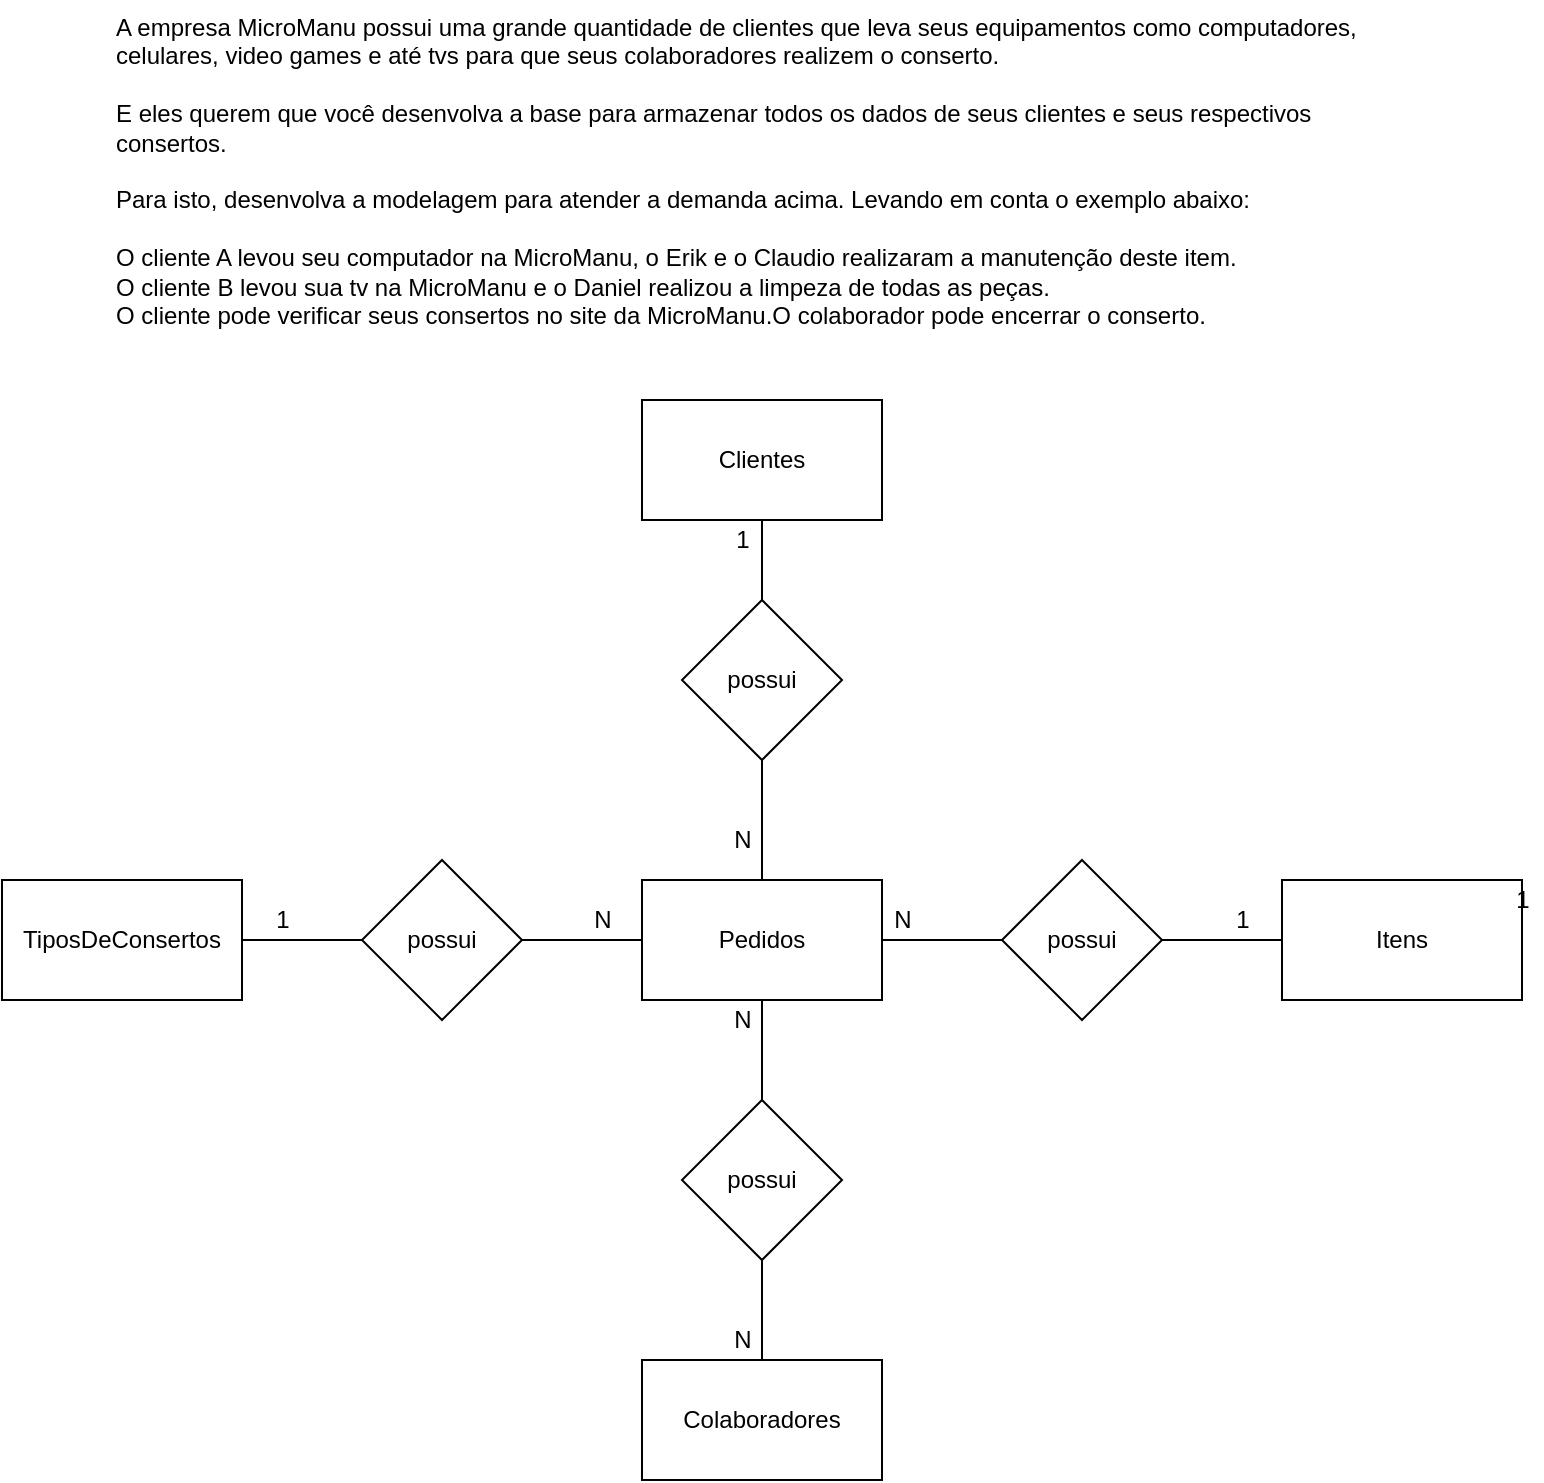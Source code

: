 <mxfile version="14.4.3" type="device" pages="2"><diagram id="vbW2kz6mHEWQTztBXk3I" name="Conceitual"><mxGraphModel dx="1664" dy="1039" grid="1" gridSize="10" guides="1" tooltips="1" connect="1" arrows="1" fold="1" page="1" pageScale="1" pageWidth="827" pageHeight="1169" math="0" shadow="0"><root><mxCell id="0"/><mxCell id="1" parent="0"/><mxCell id="wHnWtl2BybHQ2ssoZZnG-1" value="A empresa MicroManu possui uma grande quantidade de clientes que leva seus equipamentos como computadores, celulares, video games e até tvs para que seus colaboradores realizem o conserto.&lt;br&gt;&lt;br&gt;E eles querem que você desenvolva a base para armazenar todos os dados de seus clientes e seus respectivos consertos.&lt;br&gt;&lt;br&gt;Para isto, desenvolva a modelagem para atender a demanda acima. Levando em conta o exemplo abaixo:&lt;br&gt;&lt;br&gt;O cliente A levou seu computador na MicroManu, o Erik e o Claudio realizaram a manutenção deste item.&lt;br&gt;O cliente B levou sua tv na MicroManu e o Daniel realizou a limpeza de todas as peças.&lt;br&gt;O cliente pode verificar seus consertos no site da MicroManu.O colaborador pode encerrar o conserto." style="text;whiteSpace=wrap;html=1;" parent="1" vertex="1"><mxGeometry x="-185" y="50" width="630" height="180" as="geometry"/></mxCell><mxCell id="wHnWtl2BybHQ2ssoZZnG-10" value="" style="edgeStyle=orthogonalEdgeStyle;rounded=0;orthogonalLoop=1;jettySize=auto;html=1;endArrow=none;endFill=0;" parent="1" source="wHnWtl2BybHQ2ssoZZnG-2" target="wHnWtl2BybHQ2ssoZZnG-8" edge="1"><mxGeometry relative="1" as="geometry"/></mxCell><mxCell id="wHnWtl2BybHQ2ssoZZnG-2" value="Clientes" style="rounded=0;whiteSpace=wrap;html=1;" parent="1" vertex="1"><mxGeometry x="80" y="250" width="120" height="60" as="geometry"/></mxCell><mxCell id="wHnWtl2BybHQ2ssoZZnG-14" value="" style="edgeStyle=orthogonalEdgeStyle;rounded=0;orthogonalLoop=1;jettySize=auto;html=1;endArrow=none;endFill=0;" parent="1" source="wHnWtl2BybHQ2ssoZZnG-3" target="wHnWtl2BybHQ2ssoZZnG-13" edge="1"><mxGeometry relative="1" as="geometry"/></mxCell><mxCell id="QPjcAlbTs8QMC-qy6AoE-4" value="" style="edgeStyle=orthogonalEdgeStyle;rounded=0;orthogonalLoop=1;jettySize=auto;html=1;endArrow=none;endFill=0;" edge="1" parent="1" source="wHnWtl2BybHQ2ssoZZnG-3" target="wHnWtl2BybHQ2ssoZZnG-9"><mxGeometry relative="1" as="geometry"/></mxCell><mxCell id="QPjcAlbTs8QMC-qy6AoE-5" value="" style="edgeStyle=orthogonalEdgeStyle;rounded=0;orthogonalLoop=1;jettySize=auto;html=1;endArrow=none;endFill=0;" edge="1" parent="1" source="wHnWtl2BybHQ2ssoZZnG-3" target="wHnWtl2BybHQ2ssoZZnG-17"><mxGeometry relative="1" as="geometry"/></mxCell><mxCell id="wHnWtl2BybHQ2ssoZZnG-3" value="Pedidos" style="rounded=0;whiteSpace=wrap;html=1;" parent="1" vertex="1"><mxGeometry x="80" y="490" width="120" height="60" as="geometry"/></mxCell><mxCell id="wHnWtl2BybHQ2ssoZZnG-4" value="Itens" style="rounded=0;whiteSpace=wrap;html=1;" parent="1" vertex="1"><mxGeometry x="400" y="490" width="120" height="60" as="geometry"/></mxCell><mxCell id="wHnWtl2BybHQ2ssoZZnG-5" value="TiposDeConsertos" style="rounded=0;whiteSpace=wrap;html=1;" parent="1" vertex="1"><mxGeometry x="-240" y="490" width="120" height="60" as="geometry"/></mxCell><mxCell id="wHnWtl2BybHQ2ssoZZnG-7" value="Colaboradores" style="rounded=0;whiteSpace=wrap;html=1;" parent="1" vertex="1"><mxGeometry x="80" y="730" width="120" height="60" as="geometry"/></mxCell><mxCell id="wHnWtl2BybHQ2ssoZZnG-11" value="" style="edgeStyle=orthogonalEdgeStyle;rounded=0;orthogonalLoop=1;jettySize=auto;html=1;endArrow=none;endFill=0;" parent="1" source="wHnWtl2BybHQ2ssoZZnG-8" target="wHnWtl2BybHQ2ssoZZnG-3" edge="1"><mxGeometry relative="1" as="geometry"/></mxCell><mxCell id="wHnWtl2BybHQ2ssoZZnG-8" value="possui" style="rhombus;whiteSpace=wrap;html=1;" parent="1" vertex="1"><mxGeometry x="100" y="350" width="80" height="80" as="geometry"/></mxCell><mxCell id="wHnWtl2BybHQ2ssoZZnG-21" value="" style="edgeStyle=orthogonalEdgeStyle;rounded=0;orthogonalLoop=1;jettySize=auto;html=1;endArrow=none;endFill=0;" parent="1" source="wHnWtl2BybHQ2ssoZZnG-9" target="wHnWtl2BybHQ2ssoZZnG-7" edge="1"><mxGeometry relative="1" as="geometry"/></mxCell><mxCell id="wHnWtl2BybHQ2ssoZZnG-9" value="possui" style="rhombus;whiteSpace=wrap;html=1;" parent="1" vertex="1"><mxGeometry x="100" y="600" width="80" height="80" as="geometry"/></mxCell><mxCell id="wHnWtl2BybHQ2ssoZZnG-15" value="" style="edgeStyle=orthogonalEdgeStyle;rounded=0;orthogonalLoop=1;jettySize=auto;html=1;endArrow=none;endFill=0;" parent="1" source="wHnWtl2BybHQ2ssoZZnG-13" target="wHnWtl2BybHQ2ssoZZnG-4" edge="1"><mxGeometry relative="1" as="geometry"/></mxCell><mxCell id="wHnWtl2BybHQ2ssoZZnG-13" value="possui" style="rhombus;whiteSpace=wrap;html=1;" parent="1" vertex="1"><mxGeometry x="260" y="480" width="80" height="80" as="geometry"/></mxCell><mxCell id="wHnWtl2BybHQ2ssoZZnG-22" value="N" style="text;html=1;align=center;verticalAlign=middle;resizable=0;points=[];autosize=1;" parent="1" vertex="1"><mxGeometry x="120" y="460" width="20" height="20" as="geometry"/></mxCell><mxCell id="wHnWtl2BybHQ2ssoZZnG-24" value="N" style="text;html=1;align=center;verticalAlign=middle;resizable=0;points=[];autosize=1;" parent="1" vertex="1"><mxGeometry x="200" y="500" width="20" height="20" as="geometry"/></mxCell><mxCell id="wHnWtl2BybHQ2ssoZZnG-25" value="1" style="text;html=1;align=center;verticalAlign=middle;resizable=0;points=[];autosize=1;" parent="1" vertex="1"><mxGeometry x="370" y="500" width="20" height="20" as="geometry"/></mxCell><mxCell id="wHnWtl2BybHQ2ssoZZnG-26" value="1" style="text;html=1;align=center;verticalAlign=middle;resizable=0;points=[];autosize=1;" parent="1" vertex="1"><mxGeometry x="510" y="490" width="20" height="20" as="geometry"/></mxCell><mxCell id="QPjcAlbTs8QMC-qy6AoE-6" value="" style="edgeStyle=orthogonalEdgeStyle;rounded=0;orthogonalLoop=1;jettySize=auto;html=1;endArrow=none;endFill=0;" edge="1" parent="1" source="wHnWtl2BybHQ2ssoZZnG-17" target="wHnWtl2BybHQ2ssoZZnG-5"><mxGeometry relative="1" as="geometry"/></mxCell><mxCell id="wHnWtl2BybHQ2ssoZZnG-17" value="possui" style="rhombus;whiteSpace=wrap;html=1;" parent="1" vertex="1"><mxGeometry x="-60" y="480" width="80" height="80" as="geometry"/></mxCell><mxCell id="QPjcAlbTs8QMC-qy6AoE-7" value="1" style="text;html=1;align=center;verticalAlign=middle;resizable=0;points=[];autosize=1;" vertex="1" parent="1"><mxGeometry x="120" y="310" width="20" height="20" as="geometry"/></mxCell><mxCell id="QPjcAlbTs8QMC-qy6AoE-8" value="1" style="text;html=1;align=center;verticalAlign=middle;resizable=0;points=[];autosize=1;" vertex="1" parent="1"><mxGeometry x="-110" y="500" width="20" height="20" as="geometry"/></mxCell><mxCell id="QPjcAlbTs8QMC-qy6AoE-9" value="N" style="text;html=1;align=center;verticalAlign=middle;resizable=0;points=[];autosize=1;" vertex="1" parent="1"><mxGeometry x="50" y="500" width="20" height="20" as="geometry"/></mxCell><mxCell id="QPjcAlbTs8QMC-qy6AoE-10" value="N" style="text;html=1;align=center;verticalAlign=middle;resizable=0;points=[];autosize=1;" vertex="1" parent="1"><mxGeometry x="120" y="550" width="20" height="20" as="geometry"/></mxCell><mxCell id="QPjcAlbTs8QMC-qy6AoE-11" value="N" style="text;html=1;align=center;verticalAlign=middle;resizable=0;points=[];autosize=1;" vertex="1" parent="1"><mxGeometry x="120" y="710" width="20" height="20" as="geometry"/></mxCell></root></mxGraphModel></diagram><diagram id="UwZZSY1PcDK24SPJZLpr" name="Logico"><mxGraphModel dx="837" dy="1039" grid="1" gridSize="10" guides="1" tooltips="1" connect="1" arrows="1" fold="1" page="1" pageScale="1" pageWidth="827" pageHeight="1169" math="0" shadow="0"><root><mxCell id="n16Zu1-W5salHjT6gYrV-0"/><mxCell id="n16Zu1-W5salHjT6gYrV-1" parent="n16Zu1-W5salHjT6gYrV-0"/><mxCell id="n16Zu1-W5salHjT6gYrV-2" value="Colaboradores" style="shape=table;startSize=30;container=1;collapsible=1;childLayout=tableLayout;fixedRows=1;rowLines=0;fontStyle=1;align=center;resizeLast=1;" vertex="1" parent="n16Zu1-W5salHjT6gYrV-1"><mxGeometry x="20" y="190" width="180" height="130" as="geometry"/></mxCell><mxCell id="n16Zu1-W5salHjT6gYrV-3" value="" style="shape=partialRectangle;collapsible=0;dropTarget=0;pointerEvents=0;fillColor=none;top=0;left=0;bottom=1;right=0;points=[[0,0.5],[1,0.5]];portConstraint=eastwest;" vertex="1" parent="n16Zu1-W5salHjT6gYrV-2"><mxGeometry y="30" width="180" height="30" as="geometry"/></mxCell><mxCell id="n16Zu1-W5salHjT6gYrV-4" value="PK" style="shape=partialRectangle;connectable=0;fillColor=none;top=0;left=0;bottom=0;right=0;fontStyle=1;overflow=hidden;" vertex="1" parent="n16Zu1-W5salHjT6gYrV-3"><mxGeometry width="30" height="30" as="geometry"/></mxCell><mxCell id="n16Zu1-W5salHjT6gYrV-5" value="IdColaborador" style="shape=partialRectangle;connectable=0;fillColor=none;top=0;left=0;bottom=0;right=0;align=left;spacingLeft=6;fontStyle=5;overflow=hidden;" vertex="1" parent="n16Zu1-W5salHjT6gYrV-3"><mxGeometry x="30" width="150" height="30" as="geometry"/></mxCell><mxCell id="n16Zu1-W5salHjT6gYrV-6" value="" style="shape=partialRectangle;collapsible=0;dropTarget=0;pointerEvents=0;fillColor=none;top=0;left=0;bottom=0;right=0;points=[[0,0.5],[1,0.5]];portConstraint=eastwest;" vertex="1" parent="n16Zu1-W5salHjT6gYrV-2"><mxGeometry y="60" width="180" height="30" as="geometry"/></mxCell><mxCell id="n16Zu1-W5salHjT6gYrV-7" value="" style="shape=partialRectangle;connectable=0;fillColor=none;top=0;left=0;bottom=0;right=0;editable=1;overflow=hidden;" vertex="1" parent="n16Zu1-W5salHjT6gYrV-6"><mxGeometry width="30" height="30" as="geometry"/></mxCell><mxCell id="n16Zu1-W5salHjT6gYrV-8" value="Nome " style="shape=partialRectangle;connectable=0;fillColor=none;top=0;left=0;bottom=0;right=0;align=left;spacingLeft=6;overflow=hidden;" vertex="1" parent="n16Zu1-W5salHjT6gYrV-6"><mxGeometry x="30" width="150" height="30" as="geometry"/></mxCell><mxCell id="n16Zu1-W5salHjT6gYrV-9" value="" style="shape=partialRectangle;collapsible=0;dropTarget=0;pointerEvents=0;fillColor=none;top=0;left=0;bottom=0;right=0;points=[[0,0.5],[1,0.5]];portConstraint=eastwest;" vertex="1" parent="n16Zu1-W5salHjT6gYrV-2"><mxGeometry y="90" width="180" height="30" as="geometry"/></mxCell><mxCell id="n16Zu1-W5salHjT6gYrV-10" value="" style="shape=partialRectangle;connectable=0;fillColor=none;top=0;left=0;bottom=0;right=0;editable=1;overflow=hidden;" vertex="1" parent="n16Zu1-W5salHjT6gYrV-9"><mxGeometry width="30" height="30" as="geometry"/></mxCell><mxCell id="n16Zu1-W5salHjT6gYrV-11" value="Salario" style="shape=partialRectangle;connectable=0;fillColor=none;top=0;left=0;bottom=0;right=0;align=left;spacingLeft=6;overflow=hidden;" vertex="1" parent="n16Zu1-W5salHjT6gYrV-9"><mxGeometry x="30" width="150" height="30" as="geometry"/></mxCell><mxCell id="3wPXfAyXrNeUm8jZ9zEB-0" value="Clientes" style="shape=table;startSize=30;container=1;collapsible=1;childLayout=tableLayout;fixedRows=1;rowLines=0;fontStyle=1;align=center;resizeLast=1;" vertex="1" parent="n16Zu1-W5salHjT6gYrV-1"><mxGeometry x="20" y="350" width="180" height="100" as="geometry"/></mxCell><mxCell id="3wPXfAyXrNeUm8jZ9zEB-1" value="" style="shape=partialRectangle;collapsible=0;dropTarget=0;pointerEvents=0;fillColor=none;top=0;left=0;bottom=1;right=0;points=[[0,0.5],[1,0.5]];portConstraint=eastwest;" vertex="1" parent="3wPXfAyXrNeUm8jZ9zEB-0"><mxGeometry y="30" width="180" height="30" as="geometry"/></mxCell><mxCell id="3wPXfAyXrNeUm8jZ9zEB-2" value="PK" style="shape=partialRectangle;connectable=0;fillColor=none;top=0;left=0;bottom=0;right=0;fontStyle=1;overflow=hidden;" vertex="1" parent="3wPXfAyXrNeUm8jZ9zEB-1"><mxGeometry width="30" height="30" as="geometry"/></mxCell><mxCell id="3wPXfAyXrNeUm8jZ9zEB-3" value="IdCliente" style="shape=partialRectangle;connectable=0;fillColor=none;top=0;left=0;bottom=0;right=0;align=left;spacingLeft=6;fontStyle=5;overflow=hidden;" vertex="1" parent="3wPXfAyXrNeUm8jZ9zEB-1"><mxGeometry x="30" width="150" height="30" as="geometry"/></mxCell><mxCell id="3wPXfAyXrNeUm8jZ9zEB-4" value="" style="shape=partialRectangle;collapsible=0;dropTarget=0;pointerEvents=0;fillColor=none;top=0;left=0;bottom=0;right=0;points=[[0,0.5],[1,0.5]];portConstraint=eastwest;" vertex="1" parent="3wPXfAyXrNeUm8jZ9zEB-0"><mxGeometry y="60" width="180" height="30" as="geometry"/></mxCell><mxCell id="3wPXfAyXrNeUm8jZ9zEB-5" value="" style="shape=partialRectangle;connectable=0;fillColor=none;top=0;left=0;bottom=0;right=0;editable=1;overflow=hidden;" vertex="1" parent="3wPXfAyXrNeUm8jZ9zEB-4"><mxGeometry width="30" height="30" as="geometry"/></mxCell><mxCell id="3wPXfAyXrNeUm8jZ9zEB-6" value="Nome " style="shape=partialRectangle;connectable=0;fillColor=none;top=0;left=0;bottom=0;right=0;align=left;spacingLeft=6;overflow=hidden;" vertex="1" parent="3wPXfAyXrNeUm8jZ9zEB-4"><mxGeometry x="30" width="150" height="30" as="geometry"/></mxCell><mxCell id="3wPXfAyXrNeUm8jZ9zEB-10" value="PedidosColaboradores" style="shape=table;startSize=30;container=1;collapsible=1;childLayout=tableLayout;fixedRows=1;rowLines=0;fontStyle=1;align=center;resizeLast=1;" vertex="1" parent="n16Zu1-W5salHjT6gYrV-1"><mxGeometry x="280" y="190" width="180" height="100" as="geometry"/></mxCell><mxCell id="3wPXfAyXrNeUm8jZ9zEB-11" value="" style="shape=partialRectangle;collapsible=0;dropTarget=0;pointerEvents=0;fillColor=none;top=0;left=0;bottom=0;right=0;points=[[0,0.5],[1,0.5]];portConstraint=eastwest;" vertex="1" parent="3wPXfAyXrNeUm8jZ9zEB-10"><mxGeometry y="30" width="180" height="30" as="geometry"/></mxCell><mxCell id="3wPXfAyXrNeUm8jZ9zEB-12" value="FK1" style="shape=partialRectangle;connectable=0;fillColor=none;top=0;left=0;bottom=0;right=0;fontStyle=1;overflow=hidden;" vertex="1" parent="3wPXfAyXrNeUm8jZ9zEB-11"><mxGeometry width="60" height="30" as="geometry"/></mxCell><mxCell id="3wPXfAyXrNeUm8jZ9zEB-13" value="IdPedido" style="shape=partialRectangle;connectable=0;fillColor=none;top=0;left=0;bottom=0;right=0;align=left;spacingLeft=6;fontStyle=5;overflow=hidden;" vertex="1" parent="3wPXfAyXrNeUm8jZ9zEB-11"><mxGeometry x="60" width="120" height="30" as="geometry"/></mxCell><mxCell id="3wPXfAyXrNeUm8jZ9zEB-23" style="shape=partialRectangle;collapsible=0;dropTarget=0;pointerEvents=0;fillColor=none;top=0;left=0;bottom=0;right=0;points=[[0,0.5],[1,0.5]];portConstraint=eastwest;" vertex="1" parent="3wPXfAyXrNeUm8jZ9zEB-10"><mxGeometry y="60" width="180" height="30" as="geometry"/></mxCell><mxCell id="3wPXfAyXrNeUm8jZ9zEB-24" value="FK2" style="shape=partialRectangle;connectable=0;fillColor=none;top=0;left=0;bottom=0;right=0;fontStyle=1;overflow=hidden;" vertex="1" parent="3wPXfAyXrNeUm8jZ9zEB-23"><mxGeometry width="60" height="30" as="geometry"/></mxCell><mxCell id="3wPXfAyXrNeUm8jZ9zEB-25" value="IdColaborador" style="shape=partialRectangle;connectable=0;fillColor=none;top=0;left=0;bottom=0;right=0;align=left;spacingLeft=6;fontStyle=5;overflow=hidden;" vertex="1" parent="3wPXfAyXrNeUm8jZ9zEB-23"><mxGeometry x="60" width="120" height="30" as="geometry"/></mxCell><mxCell id="3wPXfAyXrNeUm8jZ9zEB-26" value="Pedidos" style="shape=table;startSize=30;container=1;collapsible=1;childLayout=tableLayout;fixedRows=1;rowLines=0;fontStyle=1;align=center;resizeLast=1;" vertex="1" parent="n16Zu1-W5salHjT6gYrV-1"><mxGeometry x="280" y="350" width="180" height="160" as="geometry"/></mxCell><mxCell id="3wPXfAyXrNeUm8jZ9zEB-42" style="shape=partialRectangle;collapsible=0;dropTarget=0;pointerEvents=0;fillColor=none;top=0;left=0;bottom=0;right=0;points=[[0,0.5],[1,0.5]];portConstraint=eastwest;" vertex="1" parent="3wPXfAyXrNeUm8jZ9zEB-26"><mxGeometry y="30" width="180" height="30" as="geometry"/></mxCell><mxCell id="3wPXfAyXrNeUm8jZ9zEB-43" value="PK" style="shape=partialRectangle;connectable=0;fillColor=none;top=0;left=0;bottom=0;right=0;fontStyle=1;overflow=hidden;" vertex="1" parent="3wPXfAyXrNeUm8jZ9zEB-42"><mxGeometry width="60" height="30" as="geometry"/></mxCell><mxCell id="3wPXfAyXrNeUm8jZ9zEB-44" value="IdPedido" style="shape=partialRectangle;connectable=0;fillColor=none;top=0;left=0;bottom=0;right=0;align=left;spacingLeft=6;fontStyle=5;overflow=hidden;" vertex="1" parent="3wPXfAyXrNeUm8jZ9zEB-42"><mxGeometry x="60" width="120" height="30" as="geometry"/></mxCell><mxCell id="3wPXfAyXrNeUm8jZ9zEB-39" style="shape=partialRectangle;collapsible=0;dropTarget=0;pointerEvents=0;fillColor=none;top=0;left=0;bottom=0;right=0;points=[[0,0.5],[1,0.5]];portConstraint=eastwest;" vertex="1" parent="3wPXfAyXrNeUm8jZ9zEB-26"><mxGeometry y="60" width="180" height="30" as="geometry"/></mxCell><mxCell id="3wPXfAyXrNeUm8jZ9zEB-40" value="FK1" style="shape=partialRectangle;connectable=0;fillColor=none;top=0;left=0;bottom=0;right=0;fontStyle=1;overflow=hidden;" vertex="1" parent="3wPXfAyXrNeUm8jZ9zEB-39"><mxGeometry width="60" height="30" as="geometry"/></mxCell><mxCell id="3wPXfAyXrNeUm8jZ9zEB-41" value="IdCliente" style="shape=partialRectangle;connectable=0;fillColor=none;top=0;left=0;bottom=0;right=0;align=left;spacingLeft=6;fontStyle=5;overflow=hidden;" vertex="1" parent="3wPXfAyXrNeUm8jZ9zEB-39"><mxGeometry x="60" width="120" height="30" as="geometry"/></mxCell><mxCell id="3wPXfAyXrNeUm8jZ9zEB-27" value="" style="shape=partialRectangle;collapsible=0;dropTarget=0;pointerEvents=0;fillColor=none;top=0;left=0;bottom=0;right=0;points=[[0,0.5],[1,0.5]];portConstraint=eastwest;" vertex="1" parent="3wPXfAyXrNeUm8jZ9zEB-26"><mxGeometry y="90" width="180" height="30" as="geometry"/></mxCell><mxCell id="3wPXfAyXrNeUm8jZ9zEB-28" value="FK2" style="shape=partialRectangle;connectable=0;fillColor=none;top=0;left=0;bottom=0;right=0;fontStyle=1;overflow=hidden;" vertex="1" parent="3wPXfAyXrNeUm8jZ9zEB-27"><mxGeometry width="60" height="30" as="geometry"/></mxCell><mxCell id="3wPXfAyXrNeUm8jZ9zEB-29" value="IdTipoDeConserto" style="shape=partialRectangle;connectable=0;fillColor=none;top=0;left=0;bottom=0;right=0;align=left;spacingLeft=6;fontStyle=5;overflow=hidden;" vertex="1" parent="3wPXfAyXrNeUm8jZ9zEB-27"><mxGeometry x="60" width="120" height="30" as="geometry"/></mxCell><mxCell id="L1p_H7GW-JeCiQYG-gTr-0" style="shape=partialRectangle;collapsible=0;dropTarget=0;pointerEvents=0;fillColor=none;top=0;left=0;bottom=0;right=0;points=[[0,0.5],[1,0.5]];portConstraint=eastwest;" vertex="1" parent="3wPXfAyXrNeUm8jZ9zEB-26"><mxGeometry y="120" width="180" height="30" as="geometry"/></mxCell><mxCell id="L1p_H7GW-JeCiQYG-gTr-1" value="FK3" style="shape=partialRectangle;connectable=0;fillColor=none;top=0;left=0;bottom=0;right=0;fontStyle=1;overflow=hidden;" vertex="1" parent="L1p_H7GW-JeCiQYG-gTr-0"><mxGeometry width="60" height="30" as="geometry"/></mxCell><mxCell id="L1p_H7GW-JeCiQYG-gTr-2" value="IdItem" style="shape=partialRectangle;connectable=0;fillColor=none;top=0;left=0;bottom=0;right=0;align=left;spacingLeft=6;fontStyle=5;overflow=hidden;" vertex="1" parent="L1p_H7GW-JeCiQYG-gTr-0"><mxGeometry x="60" width="120" height="30" as="geometry"/></mxCell><mxCell id="L1p_H7GW-JeCiQYG-gTr-3" value="Itens" style="shape=table;startSize=30;container=1;collapsible=1;childLayout=tableLayout;fixedRows=1;rowLines=0;fontStyle=1;align=center;resizeLast=1;" vertex="1" parent="n16Zu1-W5salHjT6gYrV-1"><mxGeometry x="280" y="570" width="180" height="100" as="geometry"/></mxCell><mxCell id="L1p_H7GW-JeCiQYG-gTr-4" value="" style="shape=partialRectangle;collapsible=0;dropTarget=0;pointerEvents=0;fillColor=none;top=0;left=0;bottom=1;right=0;points=[[0,0.5],[1,0.5]];portConstraint=eastwest;" vertex="1" parent="L1p_H7GW-JeCiQYG-gTr-3"><mxGeometry y="30" width="180" height="30" as="geometry"/></mxCell><mxCell id="L1p_H7GW-JeCiQYG-gTr-5" value="PK" style="shape=partialRectangle;connectable=0;fillColor=none;top=0;left=0;bottom=0;right=0;fontStyle=1;overflow=hidden;" vertex="1" parent="L1p_H7GW-JeCiQYG-gTr-4"><mxGeometry width="30" height="30" as="geometry"/></mxCell><mxCell id="L1p_H7GW-JeCiQYG-gTr-6" value="IdItens" style="shape=partialRectangle;connectable=0;fillColor=none;top=0;left=0;bottom=0;right=0;align=left;spacingLeft=6;fontStyle=5;overflow=hidden;" vertex="1" parent="L1p_H7GW-JeCiQYG-gTr-4"><mxGeometry x="30" width="150" height="30" as="geometry"/></mxCell><mxCell id="L1p_H7GW-JeCiQYG-gTr-7" value="" style="shape=partialRectangle;collapsible=0;dropTarget=0;pointerEvents=0;fillColor=none;top=0;left=0;bottom=0;right=0;points=[[0,0.5],[1,0.5]];portConstraint=eastwest;" vertex="1" parent="L1p_H7GW-JeCiQYG-gTr-3"><mxGeometry y="60" width="180" height="30" as="geometry"/></mxCell><mxCell id="L1p_H7GW-JeCiQYG-gTr-8" value="" style="shape=partialRectangle;connectable=0;fillColor=none;top=0;left=0;bottom=0;right=0;editable=1;overflow=hidden;" vertex="1" parent="L1p_H7GW-JeCiQYG-gTr-7"><mxGeometry width="30" height="30" as="geometry"/></mxCell><mxCell id="L1p_H7GW-JeCiQYG-gTr-9" value="Descricao" style="shape=partialRectangle;connectable=0;fillColor=none;top=0;left=0;bottom=0;right=0;align=left;spacingLeft=6;overflow=hidden;" vertex="1" parent="L1p_H7GW-JeCiQYG-gTr-7"><mxGeometry x="30" width="150" height="30" as="geometry"/></mxCell><mxCell id="L1p_H7GW-JeCiQYG-gTr-10" value="TiposDeConsertos" style="shape=table;startSize=30;container=1;collapsible=1;childLayout=tableLayout;fixedRows=1;rowLines=0;fontStyle=1;align=center;resizeLast=1;" vertex="1" parent="n16Zu1-W5salHjT6gYrV-1"><mxGeometry x="580" y="350" width="180" height="100" as="geometry"/></mxCell><mxCell id="L1p_H7GW-JeCiQYG-gTr-11" value="" style="shape=partialRectangle;collapsible=0;dropTarget=0;pointerEvents=0;fillColor=none;top=0;left=0;bottom=1;right=0;points=[[0,0.5],[1,0.5]];portConstraint=eastwest;" vertex="1" parent="L1p_H7GW-JeCiQYG-gTr-10"><mxGeometry y="30" width="180" height="30" as="geometry"/></mxCell><mxCell id="L1p_H7GW-JeCiQYG-gTr-12" value="PK" style="shape=partialRectangle;connectable=0;fillColor=none;top=0;left=0;bottom=0;right=0;fontStyle=1;overflow=hidden;" vertex="1" parent="L1p_H7GW-JeCiQYG-gTr-11"><mxGeometry width="30" height="30" as="geometry"/></mxCell><mxCell id="L1p_H7GW-JeCiQYG-gTr-13" value="IdTiposDeConserto" style="shape=partialRectangle;connectable=0;fillColor=none;top=0;left=0;bottom=0;right=0;align=left;spacingLeft=6;fontStyle=5;overflow=hidden;" vertex="1" parent="L1p_H7GW-JeCiQYG-gTr-11"><mxGeometry x="30" width="150" height="30" as="geometry"/></mxCell><mxCell id="L1p_H7GW-JeCiQYG-gTr-14" value="" style="shape=partialRectangle;collapsible=0;dropTarget=0;pointerEvents=0;fillColor=none;top=0;left=0;bottom=0;right=0;points=[[0,0.5],[1,0.5]];portConstraint=eastwest;" vertex="1" parent="L1p_H7GW-JeCiQYG-gTr-10"><mxGeometry y="60" width="180" height="30" as="geometry"/></mxCell><mxCell id="L1p_H7GW-JeCiQYG-gTr-15" value="" style="shape=partialRectangle;connectable=0;fillColor=none;top=0;left=0;bottom=0;right=0;editable=1;overflow=hidden;" vertex="1" parent="L1p_H7GW-JeCiQYG-gTr-14"><mxGeometry width="30" height="30" as="geometry"/></mxCell><mxCell id="L1p_H7GW-JeCiQYG-gTr-16" value="Descricao" style="shape=partialRectangle;connectable=0;fillColor=none;top=0;left=0;bottom=0;right=0;align=left;spacingLeft=6;overflow=hidden;" vertex="1" parent="L1p_H7GW-JeCiQYG-gTr-14"><mxGeometry x="30" width="150" height="30" as="geometry"/></mxCell><mxCell id="L1p_H7GW-JeCiQYG-gTr-17" value="" style="edgeStyle=entityRelationEdgeStyle;fontSize=12;html=1;endArrow=ERoneToMany;exitX=1;exitY=0.5;exitDx=0;exitDy=0;entryX=0;entryY=0.5;entryDx=0;entryDy=0;" edge="1" parent="n16Zu1-W5salHjT6gYrV-1" source="n16Zu1-W5salHjT6gYrV-3" target="3wPXfAyXrNeUm8jZ9zEB-23"><mxGeometry width="100" height="100" relative="1" as="geometry"><mxPoint x="250" y="520" as="sourcePoint"/><mxPoint x="350" y="420" as="targetPoint"/></mxGeometry></mxCell><mxCell id="L1p_H7GW-JeCiQYG-gTr-19" value="" style="edgeStyle=entityRelationEdgeStyle;fontSize=12;html=1;endArrow=ERoneToMany;exitX=1;exitY=0.5;exitDx=0;exitDy=0;entryX=1;entryY=0.5;entryDx=0;entryDy=0;" edge="1" parent="n16Zu1-W5salHjT6gYrV-1" source="3wPXfAyXrNeUm8jZ9zEB-42" target="3wPXfAyXrNeUm8jZ9zEB-11"><mxGeometry width="100" height="100" relative="1" as="geometry"><mxPoint x="250" y="520" as="sourcePoint"/><mxPoint x="350" y="420" as="targetPoint"/></mxGeometry></mxCell><mxCell id="L1p_H7GW-JeCiQYG-gTr-20" value="" style="edgeStyle=entityRelationEdgeStyle;fontSize=12;html=1;endArrow=ERoneToMany;exitX=1;exitY=0.5;exitDx=0;exitDy=0;entryX=0;entryY=0.5;entryDx=0;entryDy=0;" edge="1" parent="n16Zu1-W5salHjT6gYrV-1" source="3wPXfAyXrNeUm8jZ9zEB-1" target="3wPXfAyXrNeUm8jZ9zEB-39"><mxGeometry width="100" height="100" relative="1" as="geometry"><mxPoint x="250" y="520" as="sourcePoint"/><mxPoint x="350" y="420" as="targetPoint"/></mxGeometry></mxCell><mxCell id="L1p_H7GW-JeCiQYG-gTr-21" value="" style="edgeStyle=entityRelationEdgeStyle;fontSize=12;html=1;endArrow=ERoneToMany;exitX=1;exitY=0.5;exitDx=0;exitDy=0;entryX=1;entryY=0.5;entryDx=0;entryDy=0;" edge="1" parent="n16Zu1-W5salHjT6gYrV-1" source="L1p_H7GW-JeCiQYG-gTr-4" target="L1p_H7GW-JeCiQYG-gTr-0"><mxGeometry width="100" height="100" relative="1" as="geometry"><mxPoint x="480" y="510" as="sourcePoint"/><mxPoint x="580" y="410" as="targetPoint"/></mxGeometry></mxCell><mxCell id="L1p_H7GW-JeCiQYG-gTr-22" value="" style="edgeStyle=entityRelationEdgeStyle;fontSize=12;html=1;endArrow=ERoneToMany;exitX=0;exitY=0.5;exitDx=0;exitDy=0;entryX=1;entryY=0.5;entryDx=0;entryDy=0;" edge="1" parent="n16Zu1-W5salHjT6gYrV-1" source="L1p_H7GW-JeCiQYG-gTr-11" target="3wPXfAyXrNeUm8jZ9zEB-27"><mxGeometry width="100" height="100" relative="1" as="geometry"><mxPoint x="480" y="510" as="sourcePoint"/><mxPoint x="580" y="410" as="targetPoint"/></mxGeometry></mxCell></root></mxGraphModel></diagram></mxfile>